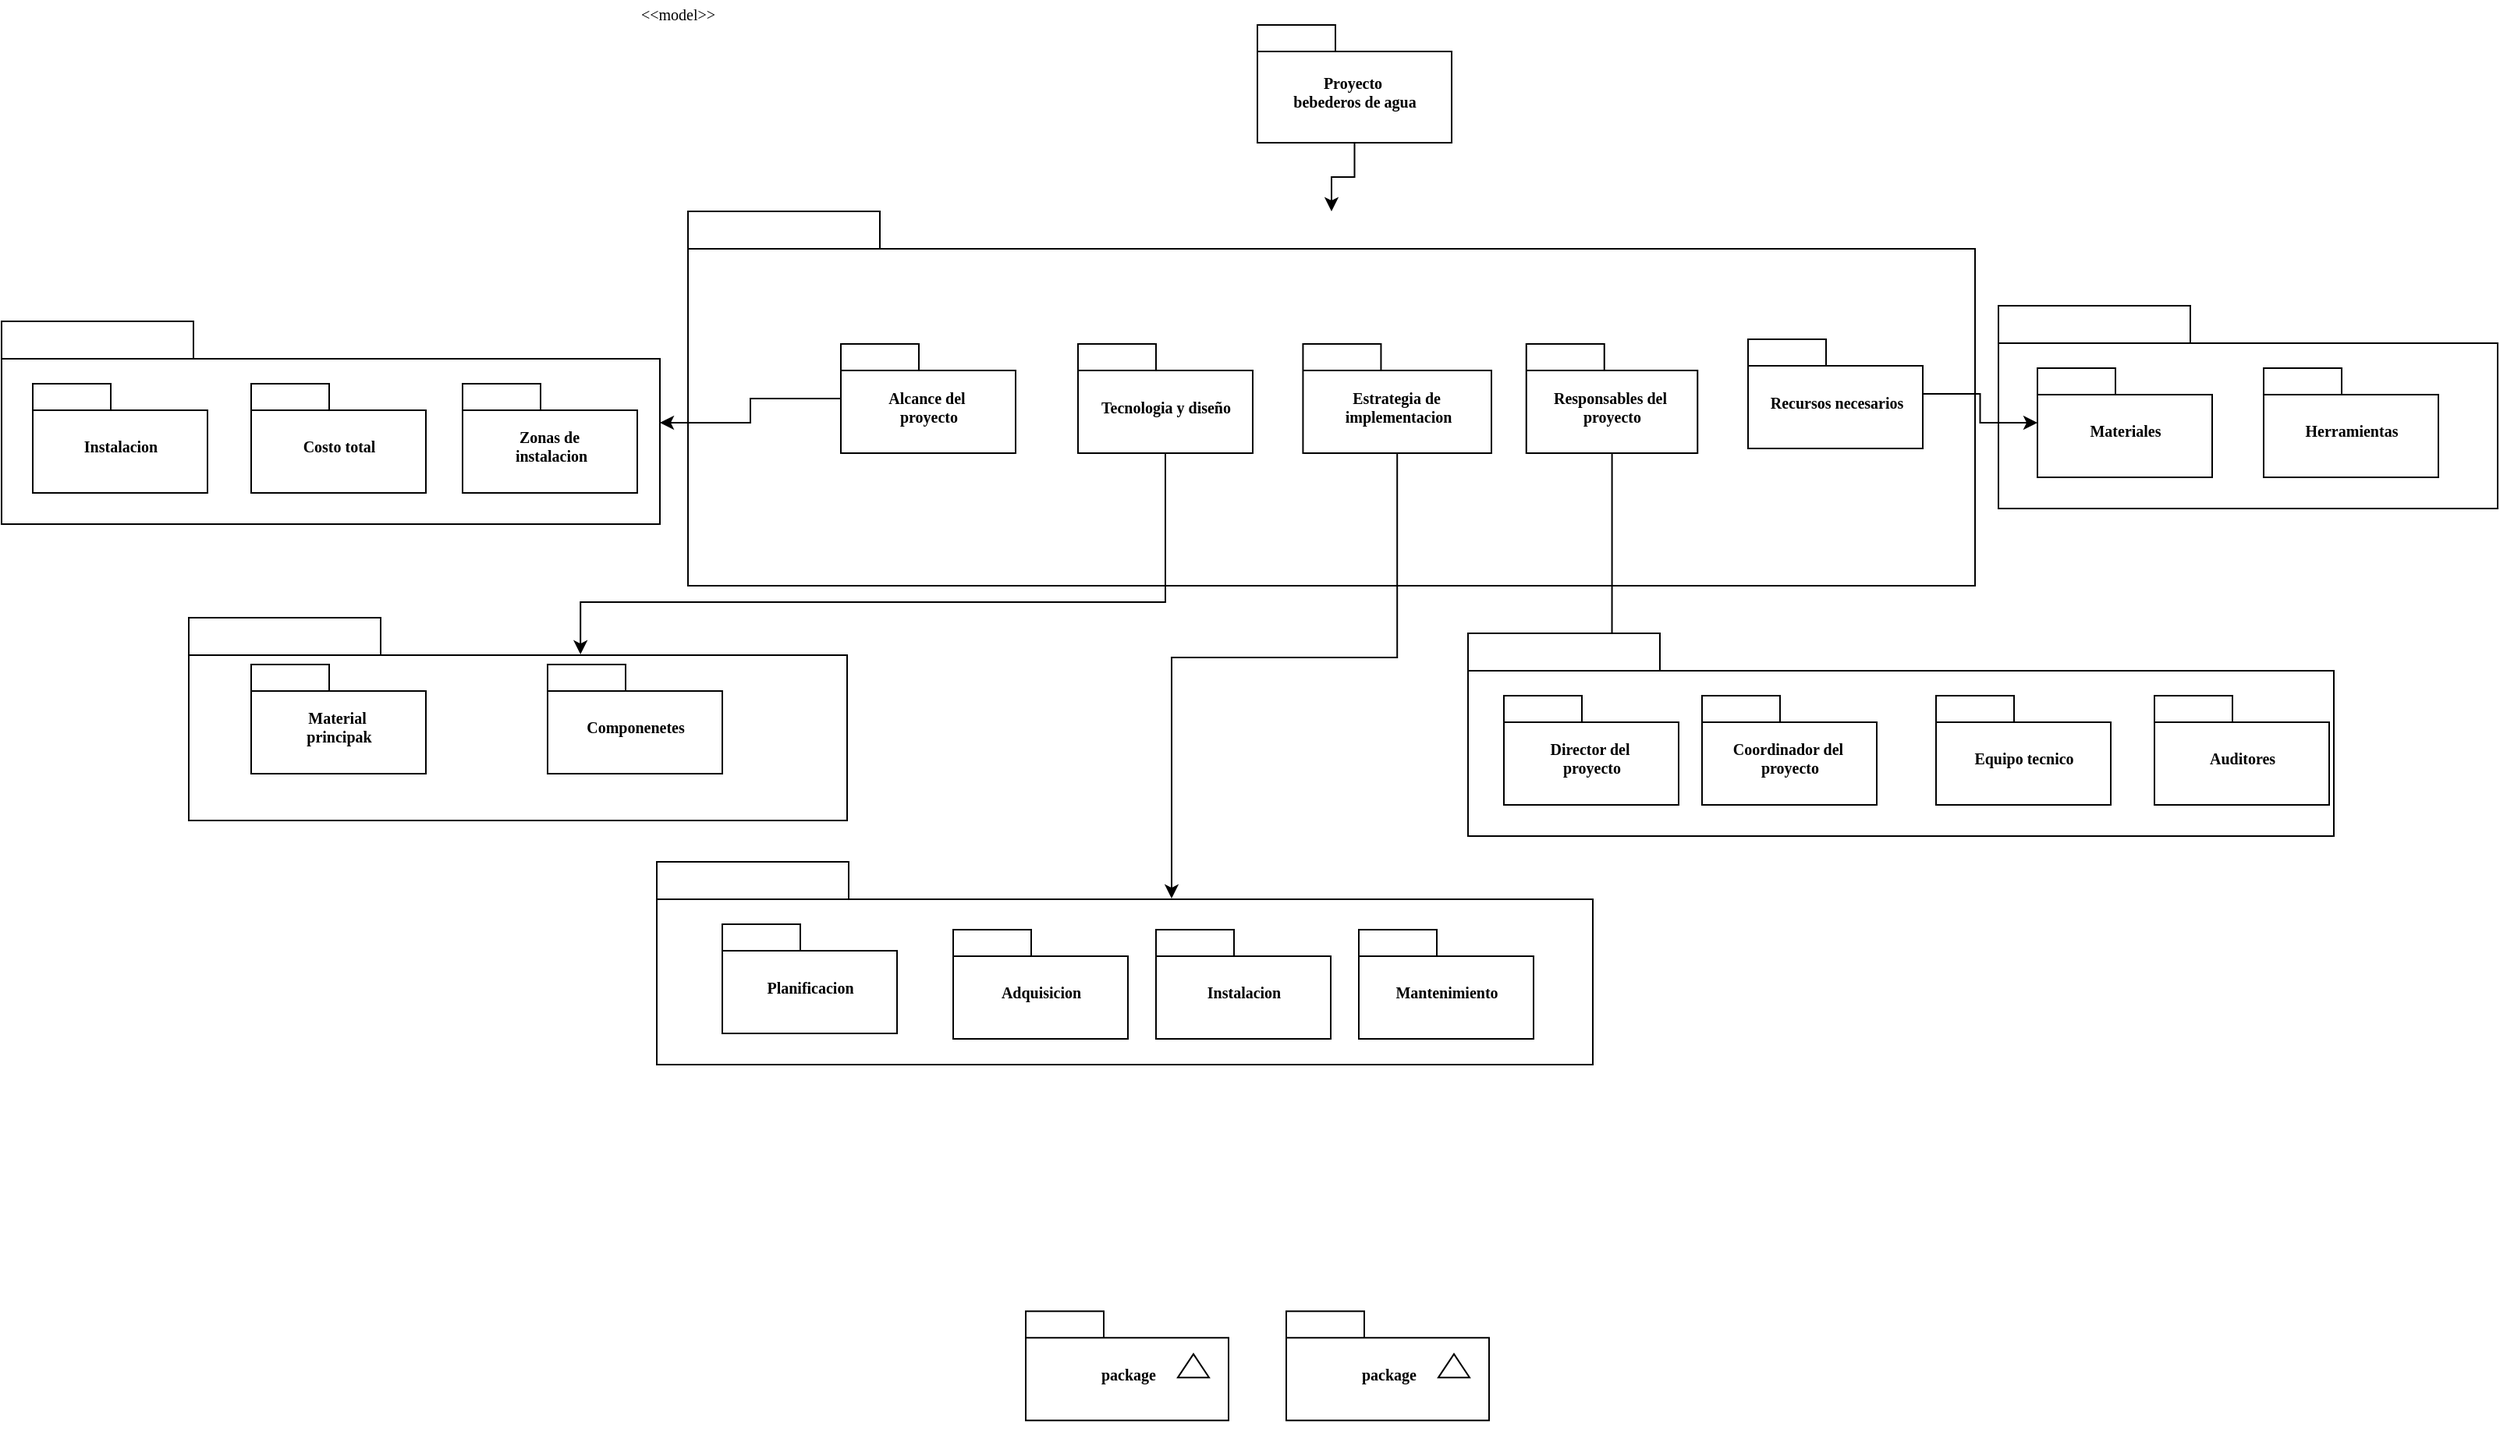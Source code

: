 <mxfile version="25.0.3">
  <diagram name="Page-1" id="b5b7bab2-c9e2-2cf4-8b2a-24fd1a2a6d21">
    <mxGraphModel dx="2694" dy="710" grid="1" gridSize="10" guides="1" tooltips="1" connect="1" arrows="1" fold="1" page="1" pageScale="1" pageWidth="827" pageHeight="1169" background="none" math="0" shadow="0">
      <root>
        <mxCell id="0" />
        <mxCell id="1" parent="0" />
        <mxCell id="vr3s4q-mvu0EyElN7SdQ-25" value="" style="shape=folder;fontStyle=1;spacingTop=10;tabWidth=123;tabHeight=24;tabPosition=left;html=1;rounded=0;shadow=0;comic=0;labelBackgroundColor=none;strokeWidth=1;fontFamily=Verdana;fontSize=10;align=center;" vertex="1" parent="1">
          <mxGeometry x="340" y="666.5" width="600" height="130" as="geometry" />
        </mxCell>
        <mxCell id="6e0c8c40b5770093-47" value="" style="shape=folder;fontStyle=1;spacingTop=10;tabWidth=123;tabHeight=24;tabPosition=left;html=1;rounded=0;shadow=0;comic=0;labelBackgroundColor=none;strokeWidth=1;fontFamily=Verdana;fontSize=10;align=center;" parent="1" vertex="1">
          <mxGeometry x="-80" y="320" width="422" height="130" as="geometry" />
        </mxCell>
        <mxCell id="vr3s4q-mvu0EyElN7SdQ-14" value="" style="shape=folder;fontStyle=1;spacingTop=10;tabWidth=123;tabHeight=24;tabPosition=left;html=1;rounded=0;shadow=0;comic=0;labelBackgroundColor=none;strokeWidth=1;fontFamily=Verdana;fontSize=10;align=center;" vertex="1" parent="1">
          <mxGeometry x="1200" y="310" width="320" height="130" as="geometry" />
        </mxCell>
        <mxCell id="6e0c8c40b5770093-19" value="" style="group" parent="1" vertex="1" connectable="0">
          <mxGeometry x="725" y="294.5" width="690" height="745.5" as="geometry" />
        </mxCell>
        <mxCell id="vr3s4q-mvu0EyElN7SdQ-9" value="" style="shape=folder;fontStyle=1;spacingTop=10;tabWidth=123;tabHeight=24;tabPosition=left;html=1;rounded=0;shadow=0;comic=0;labelBackgroundColor=none;strokeColor=#000000;strokeWidth=1;fillColor=#ffffff;fontFamily=Verdana;fontSize=10;fontColor=#000000;align=center;" vertex="1" parent="6e0c8c40b5770093-19">
          <mxGeometry x="-365" y="-45" width="825" height="240" as="geometry" />
        </mxCell>
        <mxCell id="6e0c8c40b5770093-22" value="Estrategia de&amp;nbsp;&lt;div&gt;implementacion&lt;/div&gt;" style="shape=folder;fontStyle=1;spacingTop=10;tabWidth=50;tabHeight=17;tabPosition=left;html=1;rounded=0;shadow=0;comic=0;labelBackgroundColor=none;strokeWidth=1;fontFamily=Verdana;fontSize=10;align=center;" parent="6e0c8c40b5770093-19" vertex="1">
          <mxGeometry x="29.22" y="40" width="120.78" height="70" as="geometry" />
        </mxCell>
        <mxCell id="vr3s4q-mvu0EyElN7SdQ-12" style="edgeStyle=orthogonalEdgeStyle;rounded=0;orthogonalLoop=1;jettySize=auto;html=1;" edge="1" parent="6e0c8c40b5770093-19" source="6e0c8c40b5770093-23">
          <mxGeometry relative="1" as="geometry">
            <mxPoint x="227.25" y="255.5" as="targetPoint" />
          </mxGeometry>
        </mxCell>
        <mxCell id="6e0c8c40b5770093-23" value="Responsables del&amp;nbsp;&lt;div&gt;proyecto&lt;/div&gt;" style="shape=folder;fontStyle=1;spacingTop=10;tabWidth=50;tabHeight=17;tabPosition=left;html=1;rounded=0;shadow=0;comic=0;labelBackgroundColor=none;strokeWidth=1;fontFamily=Verdana;fontSize=10;align=center;" parent="6e0c8c40b5770093-19" vertex="1">
          <mxGeometry x="172.37" y="40" width="109.76" height="70" as="geometry" />
        </mxCell>
        <mxCell id="6e0c8c40b5770093-30" value="" style="group" parent="6e0c8c40b5770093-19" vertex="1" connectable="0">
          <mxGeometry x="270" y="-28.5" width="420" height="480" as="geometry" />
        </mxCell>
        <mxCell id="6e0c8c40b5770093-24" value="" style="group" parent="6e0c8c40b5770093-30" vertex="1" connectable="0">
          <mxGeometry y="-4.5" width="420" height="480" as="geometry" />
        </mxCell>
        <mxCell id="vr3s4q-mvu0EyElN7SdQ-13" value="" style="shape=folder;fontStyle=1;spacingTop=10;tabWidth=123;tabHeight=24;tabPosition=left;html=1;rounded=0;shadow=0;comic=0;labelBackgroundColor=none;strokeWidth=1;fontFamily=Verdana;fontSize=10;align=center;" vertex="1" parent="6e0c8c40b5770093-24">
          <mxGeometry x="-135" y="258.5" width="555" height="130" as="geometry" />
        </mxCell>
        <mxCell id="6e0c8c40b5770093-27" value="Recursos necesarios" style="shape=folder;fontStyle=1;spacingTop=10;tabWidth=50;tabHeight=17;tabPosition=left;html=1;rounded=0;shadow=0;comic=0;labelBackgroundColor=none;strokeWidth=1;fontFamily=Verdana;fontSize=10;align=center;" parent="6e0c8c40b5770093-24" vertex="1">
          <mxGeometry x="44.5" y="70" width="112" height="70" as="geometry" />
        </mxCell>
        <mxCell id="6e0c8c40b5770093-42" value="Coordinador del&amp;nbsp;&lt;div&gt;proyecto&lt;/div&gt;" style="shape=folder;fontStyle=1;spacingTop=10;tabWidth=50;tabHeight=17;tabPosition=left;html=1;rounded=0;shadow=0;comic=0;labelBackgroundColor=none;strokeColor=#000000;strokeWidth=1;fillColor=#ffffff;fontFamily=Verdana;fontSize=10;fontColor=#000000;align=center;" parent="6e0c8c40b5770093-24" vertex="1">
          <mxGeometry x="15" y="298.5" width="112" height="70" as="geometry" />
        </mxCell>
        <mxCell id="6e0c8c40b5770093-45" value="Equipo tecnico" style="shape=folder;fontStyle=1;spacingTop=10;tabWidth=50;tabHeight=17;tabPosition=left;html=1;rounded=0;shadow=0;comic=0;labelBackgroundColor=none;strokeColor=#000000;strokeWidth=1;fillColor=#ffffff;fontFamily=Verdana;fontSize=10;fontColor=#000000;align=center;" parent="6e0c8c40b5770093-24" vertex="1">
          <mxGeometry x="165" y="298.5" width="112" height="70" as="geometry" />
        </mxCell>
        <mxCell id="6e0c8c40b5770093-44" value="Auditores" style="shape=folder;fontStyle=1;spacingTop=10;tabWidth=50;tabHeight=17;tabPosition=left;html=1;rounded=0;shadow=0;comic=0;labelBackgroundColor=none;strokeColor=#000000;strokeWidth=1;fillColor=#ffffff;fontFamily=Verdana;fontSize=10;fontColor=#000000;align=center;" parent="6e0c8c40b5770093-24" vertex="1">
          <mxGeometry x="305" y="298.5" width="112" height="70" as="geometry" />
        </mxCell>
        <mxCell id="6e0c8c40b5770093-18" value="" style="group" parent="6e0c8c40b5770093-19" vertex="1" connectable="0">
          <mxGeometry x="-285" width="483.5" height="235.5" as="geometry" />
        </mxCell>
        <mxCell id="6e0c8c40b5770093-15" value="Alcance del&amp;nbsp;&lt;div&gt;proyecto&lt;/div&gt;" style="shape=folder;fontStyle=1;spacingTop=10;tabWidth=50;tabHeight=17;tabPosition=left;html=1;rounded=0;shadow=0;comic=0;labelBackgroundColor=none;strokeWidth=1;fontFamily=Verdana;fontSize=10;align=center;" parent="6e0c8c40b5770093-18" vertex="1">
          <mxGeometry x="18" y="40" width="112" height="70" as="geometry" />
        </mxCell>
        <mxCell id="6e0c8c40b5770093-17" value="Tecnologia y diseño" style="shape=folder;fontStyle=1;spacingTop=10;tabWidth=50;tabHeight=17;tabPosition=left;html=1;rounded=0;shadow=0;comic=0;labelBackgroundColor=none;strokeWidth=1;fontFamily=Verdana;fontSize=10;align=center;" parent="6e0c8c40b5770093-19" vertex="1">
          <mxGeometry x="-115" y="40" width="112" height="70" as="geometry" />
        </mxCell>
        <mxCell id="vr3s4q-mvu0EyElN7SdQ-27" value="Mantenimiento" style="shape=folder;fontStyle=1;spacingTop=10;tabWidth=50;tabHeight=17;tabPosition=left;html=1;rounded=0;shadow=0;comic=0;labelBackgroundColor=none;strokeWidth=1;fontFamily=Verdana;fontSize=10;align=center;" vertex="1" parent="6e0c8c40b5770093-19">
          <mxGeometry x="65" y="415.5" width="112" height="70" as="geometry" />
        </mxCell>
        <mxCell id="6e0c8c40b5770093-6" value="" style="group" parent="1" vertex="1" connectable="0">
          <mxGeometry x="725" y="130" width="124.5" height="75.5" as="geometry" />
        </mxCell>
        <mxCell id="6e0c8c40b5770093-4" value="Proyecto&amp;nbsp;&lt;div&gt;bebederos de agua&lt;/div&gt;" style="shape=folder;fontStyle=1;spacingTop=10;tabWidth=50;tabHeight=17;tabPosition=left;html=1;rounded=0;shadow=0;comic=0;labelBackgroundColor=none;strokeWidth=1;fontFamily=Verdana;fontSize=10;align=center;" parent="6e0c8c40b5770093-6" vertex="1">
          <mxGeometry width="124.5" height="75.5" as="geometry" />
        </mxCell>
        <mxCell id="6e0c8c40b5770093-43" value="Instalacion" style="shape=folder;fontStyle=1;spacingTop=10;tabWidth=50;tabHeight=17;tabPosition=left;html=1;rounded=0;shadow=0;comic=0;labelBackgroundColor=none;strokeColor=#000000;strokeWidth=1;fillColor=#ffffff;fontFamily=Verdana;fontSize=10;fontColor=#000000;align=center;" parent="1" vertex="1">
          <mxGeometry x="-60" y="360" width="112" height="70" as="geometry" />
        </mxCell>
        <mxCell id="6e0c8c40b5770093-49" value="Planificacion" style="shape=folder;fontStyle=1;spacingTop=10;tabWidth=50;tabHeight=17;tabPosition=left;html=1;rounded=0;shadow=0;comic=0;labelBackgroundColor=none;strokeWidth=1;fontFamily=Verdana;fontSize=10;align=center;" parent="1" vertex="1">
          <mxGeometry x="382" y="706.5" width="112" height="70" as="geometry" />
        </mxCell>
        <mxCell id="6e0c8c40b5770093-50" value="Adquisicion" style="shape=folder;fontStyle=1;spacingTop=10;tabWidth=50;tabHeight=17;tabPosition=left;html=1;rounded=0;shadow=0;comic=0;labelBackgroundColor=none;strokeWidth=1;fontFamily=Verdana;fontSize=10;align=center;" parent="1" vertex="1">
          <mxGeometry x="530" y="710" width="112" height="70" as="geometry" />
        </mxCell>
        <mxCell id="6e0c8c40b5770093-52" value="" style="group" parent="1" vertex="1" connectable="0">
          <mxGeometry x="576.5" y="954.569" width="130" height="70" as="geometry" />
        </mxCell>
        <mxCell id="6e0c8c40b5770093-53" value="package" style="shape=folder;fontStyle=1;spacingTop=10;tabWidth=50;tabHeight=17;tabPosition=left;html=1;rounded=0;shadow=0;comic=0;labelBackgroundColor=none;strokeWidth=1;fontFamily=Verdana;fontSize=10;align=center;" parent="6e0c8c40b5770093-52" vertex="1">
          <mxGeometry width="130" height="70" as="geometry" />
        </mxCell>
        <mxCell id="6e0c8c40b5770093-54" value="" style="triangle;whiteSpace=wrap;html=1;rounded=0;shadow=0;comic=0;labelBackgroundColor=none;strokeWidth=1;fontFamily=Verdana;fontSize=10;align=center;rotation=-90;" parent="6e0c8c40b5770093-52" vertex="1">
          <mxGeometry x="100" y="25" width="15" height="20" as="geometry" />
        </mxCell>
        <mxCell id="6e0c8c40b5770093-55" value="" style="group" parent="1" vertex="1" connectable="0">
          <mxGeometry x="743.5" y="954.569" width="130" height="70" as="geometry" />
        </mxCell>
        <mxCell id="6e0c8c40b5770093-56" value="package" style="shape=folder;fontStyle=1;spacingTop=10;tabWidth=50;tabHeight=17;tabPosition=left;html=1;rounded=0;shadow=0;comic=0;labelBackgroundColor=none;strokeWidth=1;fontFamily=Verdana;fontSize=10;align=center;" parent="6e0c8c40b5770093-55" vertex="1">
          <mxGeometry width="130" height="70" as="geometry" />
        </mxCell>
        <mxCell id="6e0c8c40b5770093-57" value="" style="triangle;whiteSpace=wrap;html=1;rounded=0;shadow=0;comic=0;labelBackgroundColor=none;strokeWidth=1;fontFamily=Verdana;fontSize=10;align=center;rotation=-90;" parent="6e0c8c40b5770093-55" vertex="1">
          <mxGeometry x="100" y="25" width="15" height="20" as="geometry" />
        </mxCell>
        <mxCell id="6e0c8c40b5770093-73" value="&amp;lt;&amp;lt;model&amp;gt;&amp;gt;" style="text;html=1;align=left;verticalAlign=top;spacingTop=-4;fontSize=10;fontFamily=Verdana" parent="1" vertex="1">
          <mxGeometry x="327.5" y="114.5" width="130" height="20" as="geometry" />
        </mxCell>
        <mxCell id="6e0c8c40b5770093-31" value="Materiales" style="shape=folder;fontStyle=1;spacingTop=10;tabWidth=50;tabHeight=17;tabPosition=left;html=1;rounded=0;shadow=0;comic=0;labelBackgroundColor=none;strokeWidth=1;fontFamily=Verdana;fontSize=10;align=center;" parent="1" vertex="1">
          <mxGeometry x="1225" y="350" width="112" height="70" as="geometry" />
        </mxCell>
        <mxCell id="vr3s4q-mvu0EyElN7SdQ-11" value="" style="edgeStyle=orthogonalEdgeStyle;rounded=0;orthogonalLoop=1;jettySize=auto;html=1;" edge="1" parent="1" source="6e0c8c40b5770093-4" target="vr3s4q-mvu0EyElN7SdQ-9">
          <mxGeometry relative="1" as="geometry" />
        </mxCell>
        <mxCell id="6e0c8c40b5770093-28" value="Director del&amp;nbsp;&lt;div&gt;proyecto&lt;/div&gt;" style="shape=folder;fontStyle=1;spacingTop=10;tabWidth=50;tabHeight=17;tabPosition=left;html=1;rounded=0;shadow=0;comic=0;labelBackgroundColor=none;strokeWidth=1;fontFamily=Verdana;fontSize=10;align=center;" parent="1" vertex="1">
          <mxGeometry x="883" y="560" width="112" height="70" as="geometry" />
        </mxCell>
        <mxCell id="vr3s4q-mvu0EyElN7SdQ-15" value="Herramientas" style="shape=folder;fontStyle=1;spacingTop=10;tabWidth=50;tabHeight=17;tabPosition=left;html=1;rounded=0;shadow=0;comic=0;labelBackgroundColor=none;strokeWidth=1;fontFamily=Verdana;fontSize=10;align=center;" vertex="1" parent="1">
          <mxGeometry x="1370" y="350" width="112" height="70" as="geometry" />
        </mxCell>
        <mxCell id="vr3s4q-mvu0EyElN7SdQ-16" value="" style="edgeStyle=orthogonalEdgeStyle;rounded=0;orthogonalLoop=1;jettySize=auto;html=1;" edge="1" parent="1" source="6e0c8c40b5770093-27" target="6e0c8c40b5770093-31">
          <mxGeometry relative="1" as="geometry" />
        </mxCell>
        <mxCell id="vr3s4q-mvu0EyElN7SdQ-17" value="Costo total" style="shape=folder;fontStyle=1;spacingTop=10;tabWidth=50;tabHeight=17;tabPosition=left;html=1;rounded=0;shadow=0;comic=0;labelBackgroundColor=none;strokeColor=#000000;strokeWidth=1;fillColor=#ffffff;fontFamily=Verdana;fontSize=10;fontColor=#000000;align=center;" vertex="1" parent="1">
          <mxGeometry x="80" y="360" width="112" height="70" as="geometry" />
        </mxCell>
        <mxCell id="vr3s4q-mvu0EyElN7SdQ-18" value="Zonas de&amp;nbsp;&lt;div&gt;instalacion&lt;/div&gt;" style="shape=folder;fontStyle=1;spacingTop=10;tabWidth=50;tabHeight=17;tabPosition=left;html=1;rounded=0;shadow=0;comic=0;labelBackgroundColor=none;strokeColor=#000000;strokeWidth=1;fillColor=#ffffff;fontFamily=Verdana;fontSize=10;fontColor=#000000;align=center;" vertex="1" parent="1">
          <mxGeometry x="215.5" y="360" width="112" height="70" as="geometry" />
        </mxCell>
        <mxCell id="vr3s4q-mvu0EyElN7SdQ-19" value="" style="edgeStyle=orthogonalEdgeStyle;rounded=0;orthogonalLoop=1;jettySize=auto;html=1;" edge="1" parent="1" source="6e0c8c40b5770093-15" target="6e0c8c40b5770093-47">
          <mxGeometry relative="1" as="geometry" />
        </mxCell>
        <mxCell id="vr3s4q-mvu0EyElN7SdQ-21" value="" style="shape=folder;fontStyle=1;spacingTop=10;tabWidth=123;tabHeight=24;tabPosition=left;html=1;rounded=0;shadow=0;comic=0;labelBackgroundColor=none;strokeWidth=1;fontFamily=Verdana;fontSize=10;align=center;" vertex="1" parent="1">
          <mxGeometry x="40" y="510" width="422" height="130" as="geometry" />
        </mxCell>
        <mxCell id="vr3s4q-mvu0EyElN7SdQ-22" value="Material&amp;nbsp;&lt;div&gt;principak&lt;/div&gt;" style="shape=folder;fontStyle=1;spacingTop=10;tabWidth=50;tabHeight=17;tabPosition=left;html=1;rounded=0;shadow=0;comic=0;labelBackgroundColor=none;strokeColor=#000000;strokeWidth=1;fillColor=#ffffff;fontFamily=Verdana;fontSize=10;fontColor=#000000;align=center;" vertex="1" parent="1">
          <mxGeometry x="80" y="540" width="112" height="70" as="geometry" />
        </mxCell>
        <mxCell id="vr3s4q-mvu0EyElN7SdQ-23" value="Componenetes" style="shape=folder;fontStyle=1;spacingTop=10;tabWidth=50;tabHeight=17;tabPosition=left;html=1;rounded=0;shadow=0;comic=0;labelBackgroundColor=none;strokeColor=#000000;strokeWidth=1;fillColor=#ffffff;fontFamily=Verdana;fontSize=10;fontColor=#000000;align=center;" vertex="1" parent="1">
          <mxGeometry x="270" y="540" width="112" height="70" as="geometry" />
        </mxCell>
        <mxCell id="vr3s4q-mvu0EyElN7SdQ-24" style="edgeStyle=orthogonalEdgeStyle;rounded=0;orthogonalLoop=1;jettySize=auto;html=1;entryX=0.595;entryY=0.181;entryDx=0;entryDy=0;entryPerimeter=0;" edge="1" parent="1" source="6e0c8c40b5770093-17" target="vr3s4q-mvu0EyElN7SdQ-21">
          <mxGeometry relative="1" as="geometry">
            <Array as="points">
              <mxPoint x="666" y="500" />
              <mxPoint x="291" y="500" />
            </Array>
          </mxGeometry>
        </mxCell>
        <mxCell id="vr3s4q-mvu0EyElN7SdQ-26" value="Instalacion" style="shape=folder;fontStyle=1;spacingTop=10;tabWidth=50;tabHeight=17;tabPosition=left;html=1;rounded=0;shadow=0;comic=0;labelBackgroundColor=none;strokeWidth=1;fontFamily=Verdana;fontSize=10;align=center;" vertex="1" parent="1">
          <mxGeometry x="660" y="710" width="112" height="70" as="geometry" />
        </mxCell>
        <mxCell id="vr3s4q-mvu0EyElN7SdQ-28" style="edgeStyle=orthogonalEdgeStyle;rounded=0;orthogonalLoop=1;jettySize=auto;html=1;entryX=0.55;entryY=0.181;entryDx=0;entryDy=0;entryPerimeter=0;" edge="1" parent="1" source="6e0c8c40b5770093-22" target="vr3s4q-mvu0EyElN7SdQ-25">
          <mxGeometry relative="1" as="geometry" />
        </mxCell>
      </root>
    </mxGraphModel>
  </diagram>
</mxfile>
